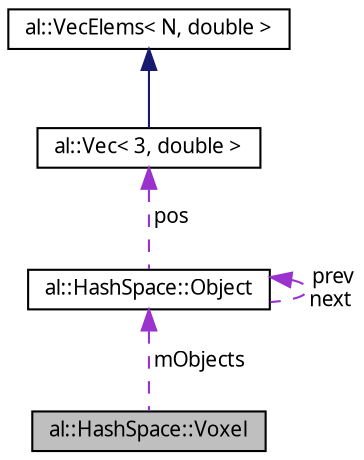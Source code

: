 digraph "al::HashSpace::Voxel"
{
 // LATEX_PDF_SIZE
  bgcolor="transparent";
  edge [fontname="FreeSans.ttf",fontsize="10",labelfontname="FreeSans.ttf",labelfontsize="10"];
  node [fontname="FreeSans.ttf",fontsize="10",shape=record];
  Node1 [label="al::HashSpace::Voxel",height=0.2,width=0.4,color="black", fillcolor="grey75", style="filled", fontcolor="black",tooltip="each Voxel contains a linked list of Objects"];
  Node2 -> Node1 [dir="back",color="darkorchid3",fontsize="10",style="dashed",label=" mObjects" ,fontname="FreeSans.ttf"];
  Node2 [label="al::HashSpace::Object",height=0.2,width=0.4,color="black",URL="$structal_1_1_hash_space_1_1_object.html",tooltip="container for registered spatial elements"];
  Node3 -> Node2 [dir="back",color="darkorchid3",fontsize="10",style="dashed",label=" pos" ,fontname="FreeSans.ttf"];
  Node3 [label="al::Vec\< 3, double \>",height=0.2,width=0.4,color="black",URL="$classal_1_1_vec.html",tooltip=" "];
  Node4 -> Node3 [dir="back",color="midnightblue",fontsize="10",style="solid",fontname="FreeSans.ttf"];
  Node4 [label="al::VecElems\< N, double \>",height=0.2,width=0.4,color="black",URL="$structal_1_1_vec_elems.html",tooltip=" "];
  Node2 -> Node2 [dir="back",color="darkorchid3",fontsize="10",style="dashed",label=" prev\nnext" ,fontname="FreeSans.ttf"];
}
